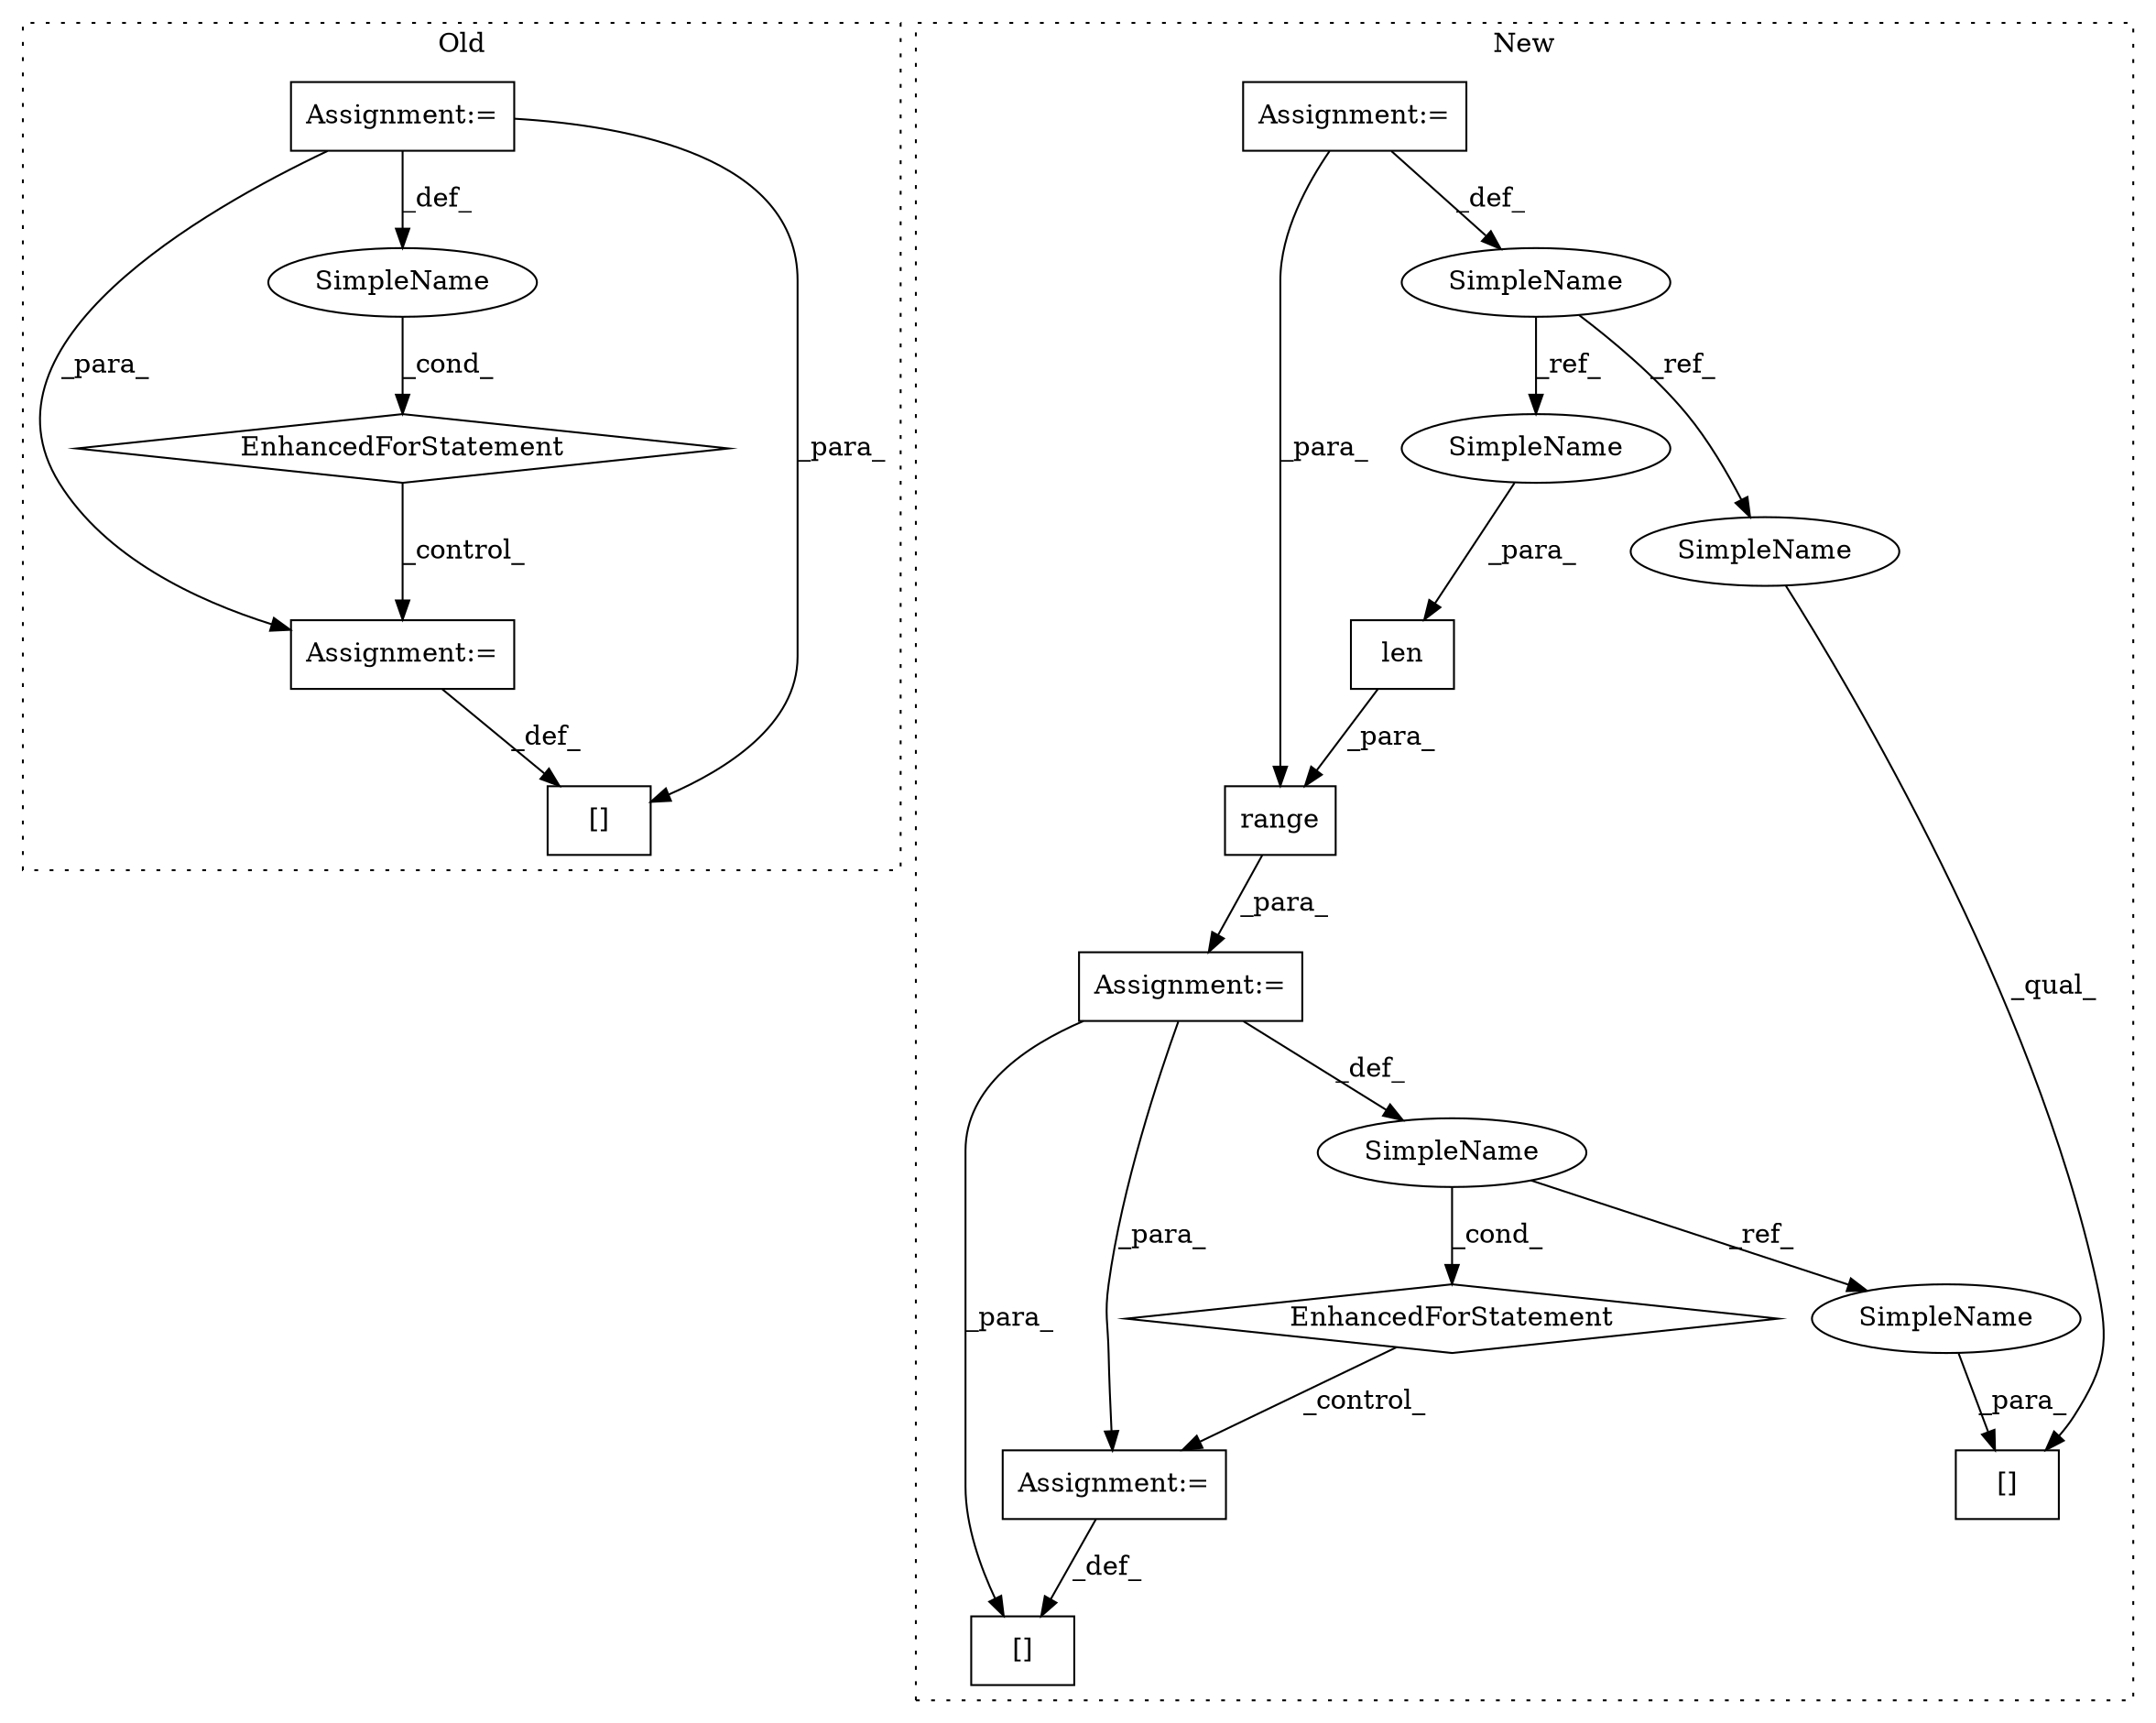 digraph G {
subgraph cluster0 {
1 [label="EnhancedForStatement" a="70" s="7962,8059" l="57,2" shape="diamond"];
3 [label="Assignment:=" a="7" s="7899" l="29" shape="box"];
5 [label="Assignment:=" a="7" s="8117" l="1" shape="box"];
6 [label="SimpleName" a="42" s="8023" l="16" shape="ellipse"];
14 [label="[]" a="2" s="8071,8116" l="8,1" shape="box"];
label = "Old";
style="dotted";
}
subgraph cluster1 {
2 [label="len" a="32" s="7353,7369" l="4,1" shape="box"];
4 [label="Assignment:=" a="7" s="7282,7371" l="57,2" shape="box"];
7 [label="range" a="32" s="7347,7370" l="6,1" shape="box"];
8 [label="EnhancedForStatement" a="70" s="7282,7371" l="57,2" shape="diamond"];
9 [label="[]" a="2" s="7444,7458" l="13,1" shape="box"];
10 [label="SimpleName" a="42" s="7343" l="1" shape="ellipse"];
11 [label="Assignment:=" a="7" s="7524" l="1" shape="box"];
12 [label="SimpleName" a="42" s="7192" l="12" shape="ellipse"];
13 [label="Assignment:=" a="7" s="7204" l="1" shape="box"];
15 [label="[]" a="2" s="7470,7523" l="8,1" shape="box"];
16 [label="SimpleName" a="42" s="7444" l="12" shape="ellipse"];
17 [label="SimpleName" a="42" s="7357" l="12" shape="ellipse"];
18 [label="SimpleName" a="42" s="7457" l="1" shape="ellipse"];
label = "New";
style="dotted";
}
1 -> 5 [label="_control_"];
2 -> 7 [label="_para_"];
3 -> 5 [label="_para_"];
3 -> 6 [label="_def_"];
3 -> 14 [label="_para_"];
4 -> 10 [label="_def_"];
4 -> 15 [label="_para_"];
4 -> 11 [label="_para_"];
5 -> 14 [label="_def_"];
6 -> 1 [label="_cond_"];
7 -> 4 [label="_para_"];
8 -> 11 [label="_control_"];
10 -> 18 [label="_ref_"];
10 -> 8 [label="_cond_"];
11 -> 15 [label="_def_"];
12 -> 16 [label="_ref_"];
12 -> 17 [label="_ref_"];
13 -> 12 [label="_def_"];
13 -> 7 [label="_para_"];
16 -> 9 [label="_qual_"];
17 -> 2 [label="_para_"];
18 -> 9 [label="_para_"];
}